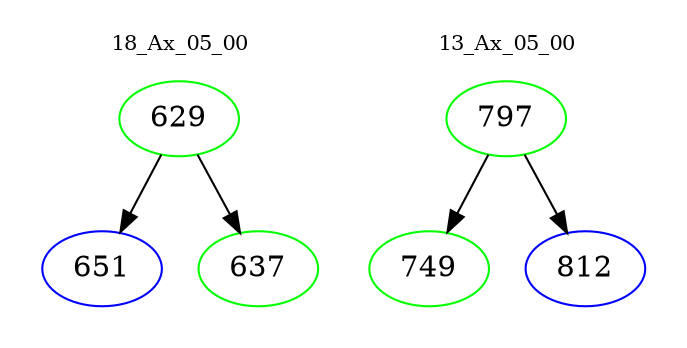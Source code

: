 digraph{
subgraph cluster_0 {
color = white
label = "18_Ax_05_00";
fontsize=10;
T0_629 [label="629", color="green"]
T0_629 -> T0_651 [color="black"]
T0_651 [label="651", color="blue"]
T0_629 -> T0_637 [color="black"]
T0_637 [label="637", color="green"]
}
subgraph cluster_1 {
color = white
label = "13_Ax_05_00";
fontsize=10;
T1_797 [label="797", color="green"]
T1_797 -> T1_749 [color="black"]
T1_749 [label="749", color="green"]
T1_797 -> T1_812 [color="black"]
T1_812 [label="812", color="blue"]
}
}
